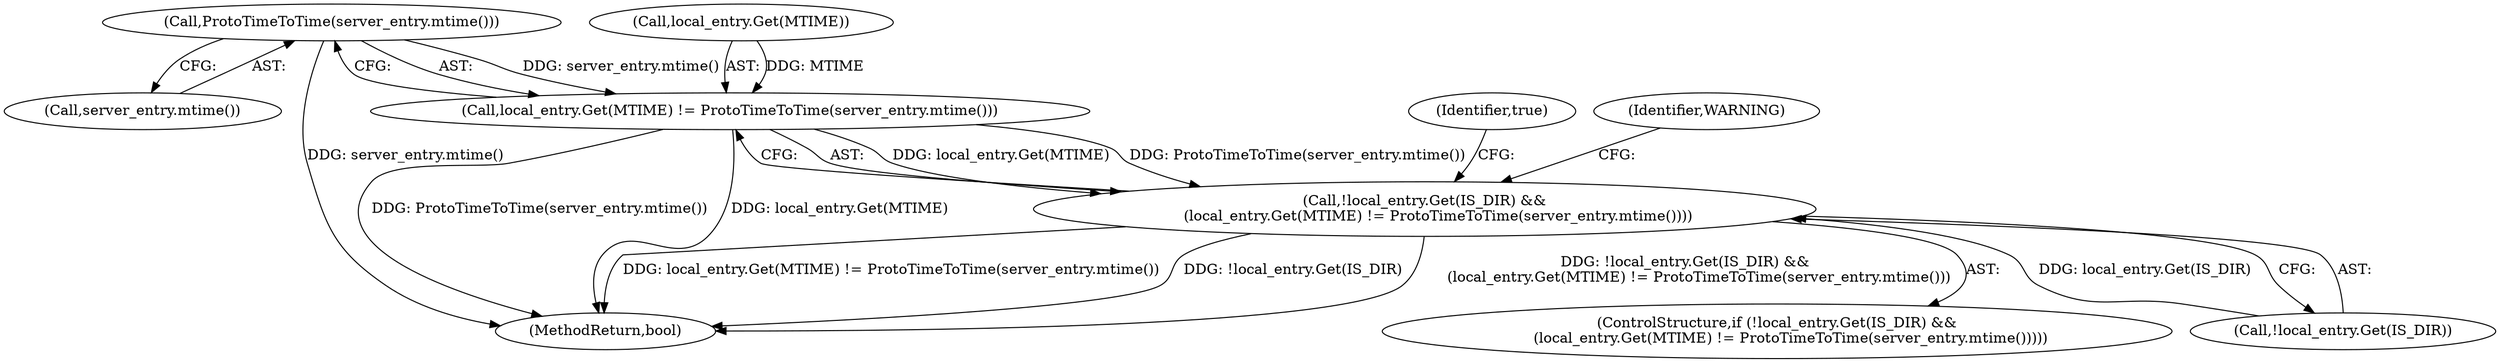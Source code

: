 digraph "1_Chrome_19190765882e272a6a2162c89acdb29110f7e3cf_2@del" {
"1000209" [label="(Call,ProtoTimeToTime(server_entry.mtime()))"];
"1000206" [label="(Call,local_entry.Get(MTIME) != ProtoTimeToTime(server_entry.mtime()))"];
"1000202" [label="(Call,!local_entry.Get(IS_DIR) &&\n      (local_entry.Get(MTIME) != ProtoTimeToTime(server_entry.mtime())))"];
"1000203" [label="(Call,!local_entry.Get(IS_DIR))"];
"1000206" [label="(Call,local_entry.Get(MTIME) != ProtoTimeToTime(server_entry.mtime()))"];
"1000201" [label="(ControlStructure,if (!local_entry.Get(IS_DIR) &&\n      (local_entry.Get(MTIME) != ProtoTimeToTime(server_entry.mtime()))))"];
"1000219" [label="(Identifier,true)"];
"1000214" [label="(Identifier,WARNING)"];
"1000202" [label="(Call,!local_entry.Get(IS_DIR) &&\n      (local_entry.Get(MTIME) != ProtoTimeToTime(server_entry.mtime())))"];
"1000210" [label="(Call,server_entry.mtime())"];
"1000220" [label="(MethodReturn,bool)"];
"1000209" [label="(Call,ProtoTimeToTime(server_entry.mtime()))"];
"1000207" [label="(Call,local_entry.Get(MTIME))"];
"1000209" -> "1000206"  [label="AST: "];
"1000209" -> "1000210"  [label="CFG: "];
"1000210" -> "1000209"  [label="AST: "];
"1000206" -> "1000209"  [label="CFG: "];
"1000209" -> "1000220"  [label="DDG: server_entry.mtime()"];
"1000209" -> "1000206"  [label="DDG: server_entry.mtime()"];
"1000206" -> "1000202"  [label="AST: "];
"1000207" -> "1000206"  [label="AST: "];
"1000202" -> "1000206"  [label="CFG: "];
"1000206" -> "1000220"  [label="DDG: ProtoTimeToTime(server_entry.mtime())"];
"1000206" -> "1000220"  [label="DDG: local_entry.Get(MTIME)"];
"1000206" -> "1000202"  [label="DDG: local_entry.Get(MTIME)"];
"1000206" -> "1000202"  [label="DDG: ProtoTimeToTime(server_entry.mtime())"];
"1000207" -> "1000206"  [label="DDG: MTIME"];
"1000202" -> "1000201"  [label="AST: "];
"1000202" -> "1000203"  [label="CFG: "];
"1000203" -> "1000202"  [label="AST: "];
"1000214" -> "1000202"  [label="CFG: "];
"1000219" -> "1000202"  [label="CFG: "];
"1000202" -> "1000220"  [label="DDG: local_entry.Get(MTIME) != ProtoTimeToTime(server_entry.mtime())"];
"1000202" -> "1000220"  [label="DDG: !local_entry.Get(IS_DIR)"];
"1000202" -> "1000220"  [label="DDG: !local_entry.Get(IS_DIR) &&\n      (local_entry.Get(MTIME) != ProtoTimeToTime(server_entry.mtime()))"];
"1000203" -> "1000202"  [label="DDG: local_entry.Get(IS_DIR)"];
}
